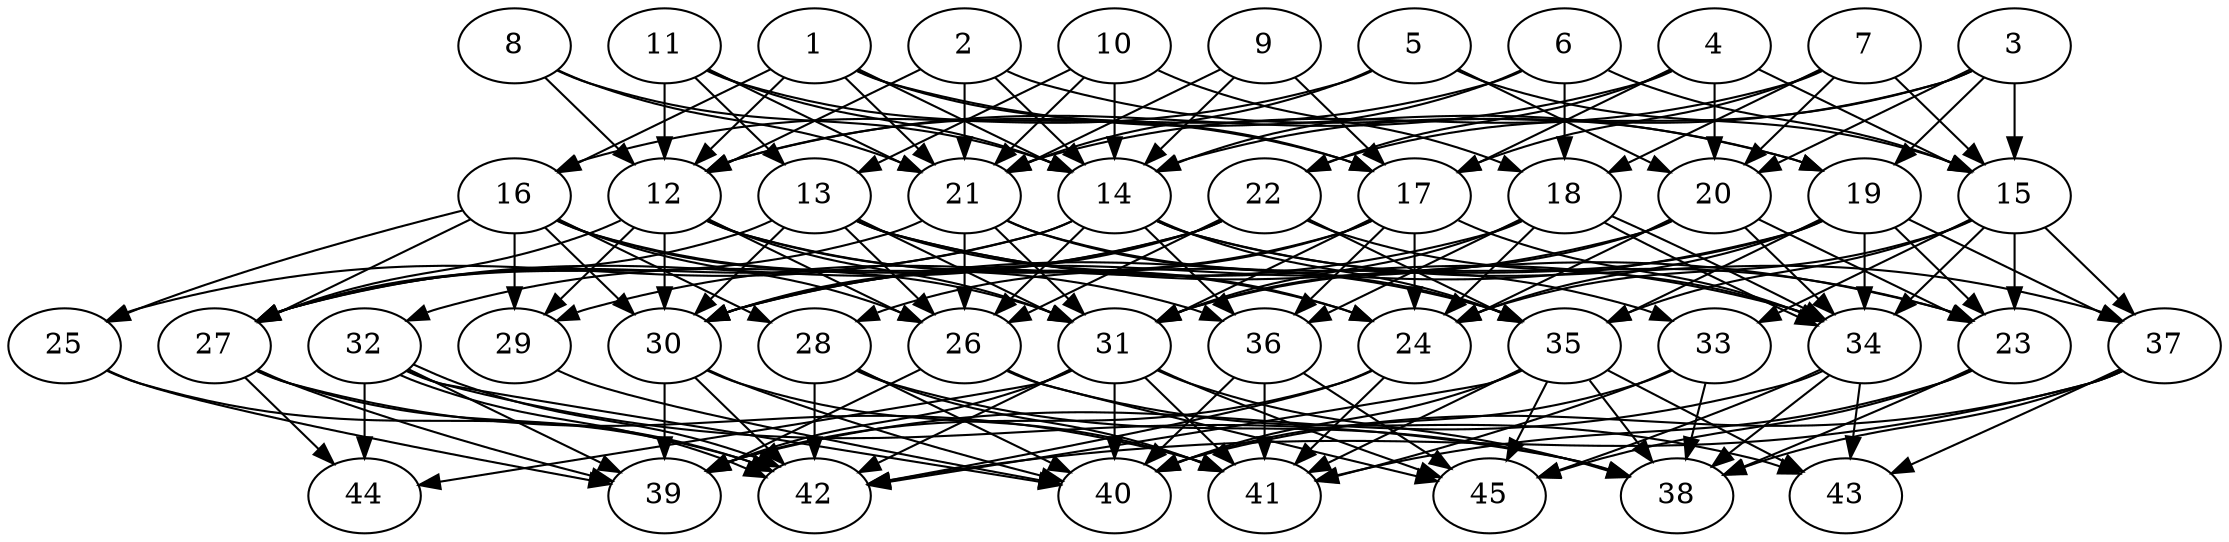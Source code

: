 // DAG automatically generated by daggen at Thu Oct  3 14:07:25 2019
// ./daggen --dot -n 45 --ccr 0.5 --fat 0.7 --regular 0.7 --density 0.7 --mindata 5242880 --maxdata 52428800 
digraph G {
  1 [size="52695040", alpha="0.18", expect_size="26347520"] 
  1 -> 12 [size ="26347520"]
  1 -> 14 [size ="26347520"]
  1 -> 16 [size ="26347520"]
  1 -> 17 [size ="26347520"]
  1 -> 19 [size ="26347520"]
  1 -> 21 [size ="26347520"]
  2 [size="31498240", alpha="0.09", expect_size="15749120"] 
  2 -> 12 [size ="15749120"]
  2 -> 14 [size ="15749120"]
  2 -> 19 [size ="15749120"]
  2 -> 21 [size ="15749120"]
  3 [size="68724736", alpha="0.03", expect_size="34362368"] 
  3 -> 14 [size ="34362368"]
  3 -> 15 [size ="34362368"]
  3 -> 19 [size ="34362368"]
  3 -> 20 [size ="34362368"]
  3 -> 22 [size ="34362368"]
  4 [size="35225600", alpha="0.17", expect_size="17612800"] 
  4 -> 12 [size ="17612800"]
  4 -> 15 [size ="17612800"]
  4 -> 17 [size ="17612800"]
  4 -> 20 [size ="17612800"]
  4 -> 22 [size ="17612800"]
  5 [size="97198080", alpha="0.10", expect_size="48599040"] 
  5 -> 15 [size ="48599040"]
  5 -> 16 [size ="48599040"]
  5 -> 20 [size ="48599040"]
  5 -> 21 [size ="48599040"]
  6 [size="20023296", alpha="0.17", expect_size="10011648"] 
  6 -> 12 [size ="10011648"]
  6 -> 14 [size ="10011648"]
  6 -> 15 [size ="10011648"]
  6 -> 18 [size ="10011648"]
  7 [size="80660480", alpha="0.04", expect_size="40330240"] 
  7 -> 15 [size ="40330240"]
  7 -> 17 [size ="40330240"]
  7 -> 18 [size ="40330240"]
  7 -> 20 [size ="40330240"]
  7 -> 21 [size ="40330240"]
  8 [size="86677504", alpha="0.10", expect_size="43338752"] 
  8 -> 12 [size ="43338752"]
  8 -> 14 [size ="43338752"]
  8 -> 21 [size ="43338752"]
  9 [size="48115712", alpha="0.08", expect_size="24057856"] 
  9 -> 14 [size ="24057856"]
  9 -> 17 [size ="24057856"]
  9 -> 21 [size ="24057856"]
  10 [size="66105344", alpha="0.03", expect_size="33052672"] 
  10 -> 13 [size ="33052672"]
  10 -> 14 [size ="33052672"]
  10 -> 18 [size ="33052672"]
  10 -> 21 [size ="33052672"]
  11 [size="67608576", alpha="0.14", expect_size="33804288"] 
  11 -> 12 [size ="33804288"]
  11 -> 13 [size ="33804288"]
  11 -> 14 [size ="33804288"]
  11 -> 17 [size ="33804288"]
  11 -> 21 [size ="33804288"]
  12 [size="56160256", alpha="0.04", expect_size="28080128"] 
  12 -> 24 [size ="28080128"]
  12 -> 26 [size ="28080128"]
  12 -> 27 [size ="28080128"]
  12 -> 29 [size ="28080128"]
  12 -> 30 [size ="28080128"]
  12 -> 31 [size ="28080128"]
  12 -> 35 [size ="28080128"]
  13 [size="100519936", alpha="0.07", expect_size="50259968"] 
  13 -> 23 [size ="50259968"]
  13 -> 24 [size ="50259968"]
  13 -> 26 [size ="50259968"]
  13 -> 27 [size ="50259968"]
  13 -> 30 [size ="50259968"]
  13 -> 31 [size ="50259968"]
  13 -> 34 [size ="50259968"]
  14 [size="19591168", alpha="0.14", expect_size="9795584"] 
  14 -> 23 [size ="9795584"]
  14 -> 25 [size ="9795584"]
  14 -> 26 [size ="9795584"]
  14 -> 27 [size ="9795584"]
  14 -> 35 [size ="9795584"]
  14 -> 36 [size ="9795584"]
  14 -> 37 [size ="9795584"]
  15 [size="100507648", alpha="0.15", expect_size="50253824"] 
  15 -> 23 [size ="50253824"]
  15 -> 24 [size ="50253824"]
  15 -> 33 [size ="50253824"]
  15 -> 34 [size ="50253824"]
  15 -> 35 [size ="50253824"]
  15 -> 37 [size ="50253824"]
  16 [size="54145024", alpha="0.04", expect_size="27072512"] 
  16 -> 25 [size ="27072512"]
  16 -> 26 [size ="27072512"]
  16 -> 27 [size ="27072512"]
  16 -> 28 [size ="27072512"]
  16 -> 29 [size ="27072512"]
  16 -> 30 [size ="27072512"]
  16 -> 31 [size ="27072512"]
  16 -> 36 [size ="27072512"]
  17 [size="38162432", alpha="0.15", expect_size="19081216"] 
  17 -> 24 [size ="19081216"]
  17 -> 28 [size ="19081216"]
  17 -> 30 [size ="19081216"]
  17 -> 31 [size ="19081216"]
  17 -> 34 [size ="19081216"]
  17 -> 36 [size ="19081216"]
  18 [size="56512512", alpha="0.18", expect_size="28256256"] 
  18 -> 24 [size ="28256256"]
  18 -> 29 [size ="28256256"]
  18 -> 31 [size ="28256256"]
  18 -> 34 [size ="28256256"]
  18 -> 34 [size ="28256256"]
  18 -> 36 [size ="28256256"]
  19 [size="11220992", alpha="0.13", expect_size="5610496"] 
  19 -> 23 [size ="5610496"]
  19 -> 24 [size ="5610496"]
  19 -> 30 [size ="5610496"]
  19 -> 31 [size ="5610496"]
  19 -> 34 [size ="5610496"]
  19 -> 35 [size ="5610496"]
  19 -> 37 [size ="5610496"]
  20 [size="48754688", alpha="0.10", expect_size="24377344"] 
  20 -> 23 [size ="24377344"]
  20 -> 24 [size ="24377344"]
  20 -> 30 [size ="24377344"]
  20 -> 31 [size ="24377344"]
  20 -> 34 [size ="24377344"]
  21 [size="60887040", alpha="0.17", expect_size="30443520"] 
  21 -> 26 [size ="30443520"]
  21 -> 27 [size ="30443520"]
  21 -> 31 [size ="30443520"]
  21 -> 33 [size ="30443520"]
  21 -> 35 [size ="30443520"]
  22 [size="32010240", alpha="0.08", expect_size="16005120"] 
  22 -> 26 [size ="16005120"]
  22 -> 27 [size ="16005120"]
  22 -> 30 [size ="16005120"]
  22 -> 32 [size ="16005120"]
  22 -> 34 [size ="16005120"]
  22 -> 35 [size ="16005120"]
  23 [size="48537600", alpha="0.12", expect_size="24268800"] 
  23 -> 38 [size ="24268800"]
  23 -> 41 [size ="24268800"]
  23 -> 45 [size ="24268800"]
  24 [size="81487872", alpha="0.01", expect_size="40743936"] 
  24 -> 39 [size ="40743936"]
  24 -> 41 [size ="40743936"]
  24 -> 42 [size ="40743936"]
  25 [size="52916224", alpha="0.08", expect_size="26458112"] 
  25 -> 39 [size ="26458112"]
  25 -> 42 [size ="26458112"]
  26 [size="30220288", alpha="0.17", expect_size="15110144"] 
  26 -> 39 [size ="15110144"]
  26 -> 43 [size ="15110144"]
  26 -> 45 [size ="15110144"]
  27 [size="51365888", alpha="0.02", expect_size="25682944"] 
  27 -> 39 [size ="25682944"]
  27 -> 41 [size ="25682944"]
  27 -> 42 [size ="25682944"]
  27 -> 44 [size ="25682944"]
  28 [size="29384704", alpha="0.02", expect_size="14692352"] 
  28 -> 38 [size ="14692352"]
  28 -> 40 [size ="14692352"]
  28 -> 41 [size ="14692352"]
  28 -> 42 [size ="14692352"]
  29 [size="20752384", alpha="0.10", expect_size="10376192"] 
  29 -> 40 [size ="10376192"]
  30 [size="79880192", alpha="0.10", expect_size="39940096"] 
  30 -> 39 [size ="39940096"]
  30 -> 40 [size ="39940096"]
  30 -> 41 [size ="39940096"]
  30 -> 42 [size ="39940096"]
  31 [size="34596864", alpha="0.02", expect_size="17298432"] 
  31 -> 38 [size ="17298432"]
  31 -> 39 [size ="17298432"]
  31 -> 40 [size ="17298432"]
  31 -> 41 [size ="17298432"]
  31 -> 42 [size ="17298432"]
  31 -> 44 [size ="17298432"]
  31 -> 45 [size ="17298432"]
  32 [size="21485568", alpha="0.04", expect_size="10742784"] 
  32 -> 38 [size ="10742784"]
  32 -> 39 [size ="10742784"]
  32 -> 40 [size ="10742784"]
  32 -> 42 [size ="10742784"]
  32 -> 42 [size ="10742784"]
  32 -> 44 [size ="10742784"]
  33 [size="61556736", alpha="0.05", expect_size="30778368"] 
  33 -> 38 [size ="30778368"]
  33 -> 40 [size ="30778368"]
  33 -> 41 [size ="30778368"]
  34 [size="24311808", alpha="0.08", expect_size="12155904"] 
  34 -> 38 [size ="12155904"]
  34 -> 39 [size ="12155904"]
  34 -> 43 [size ="12155904"]
  34 -> 45 [size ="12155904"]
  35 [size="28858368", alpha="0.10", expect_size="14429184"] 
  35 -> 38 [size ="14429184"]
  35 -> 40 [size ="14429184"]
  35 -> 41 [size ="14429184"]
  35 -> 42 [size ="14429184"]
  35 -> 43 [size ="14429184"]
  35 -> 45 [size ="14429184"]
  36 [size="67543040", alpha="0.01", expect_size="33771520"] 
  36 -> 40 [size ="33771520"]
  36 -> 41 [size ="33771520"]
  36 -> 45 [size ="33771520"]
  37 [size="55531520", alpha="0.18", expect_size="27765760"] 
  37 -> 38 [size ="27765760"]
  37 -> 40 [size ="27765760"]
  37 -> 42 [size ="27765760"]
  37 -> 43 [size ="27765760"]
  38 [size="62996480", alpha="0.05", expect_size="31498240"] 
  39 [size="71761920", alpha="0.12", expect_size="35880960"] 
  40 [size="25088000", alpha="0.07", expect_size="12544000"] 
  41 [size="72964096", alpha="0.12", expect_size="36482048"] 
  42 [size="83773440", alpha="0.03", expect_size="41886720"] 
  43 [size="103192576", alpha="0.01", expect_size="51596288"] 
  44 [size="32509952", alpha="0.15", expect_size="16254976"] 
  45 [size="69576704", alpha="0.17", expect_size="34788352"] 
}
